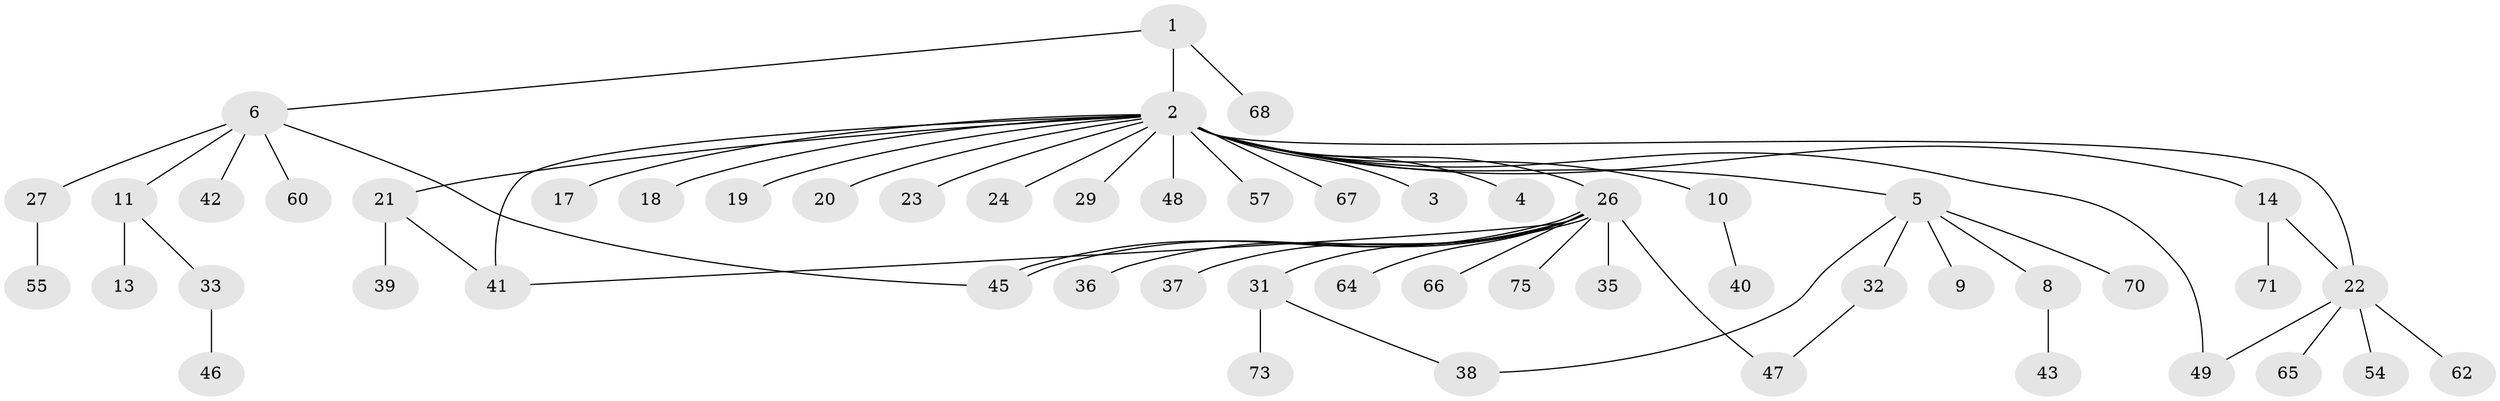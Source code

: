 // Generated by graph-tools (version 1.1) at 2025/51/02/27/25 19:51:55]
// undirected, 54 vertices, 61 edges
graph export_dot {
graph [start="1"]
  node [color=gray90,style=filled];
  1 [super="+7"];
  2 [super="+56"];
  3 [super="+12"];
  4;
  5 [super="+28"];
  6 [super="+30"];
  8 [super="+15"];
  9;
  10 [super="+52"];
  11;
  13 [super="+16"];
  14 [super="+44"];
  17;
  18;
  19;
  20;
  21 [super="+34"];
  22 [super="+25"];
  23;
  24;
  26 [super="+72"];
  27 [super="+53"];
  29;
  31 [super="+59"];
  32 [super="+51"];
  33 [super="+61"];
  35;
  36;
  37;
  38;
  39;
  40;
  41 [super="+50"];
  42;
  43;
  45 [super="+58"];
  46;
  47;
  48 [super="+63"];
  49;
  54;
  55;
  57;
  60;
  62;
  64;
  65;
  66 [super="+69"];
  67;
  68;
  70;
  71 [super="+74"];
  73;
  75;
  1 -- 2;
  1 -- 6;
  1 -- 68;
  2 -- 3;
  2 -- 4;
  2 -- 5;
  2 -- 10;
  2 -- 14 [weight=2];
  2 -- 17;
  2 -- 18;
  2 -- 19;
  2 -- 20;
  2 -- 21 [weight=2];
  2 -- 22;
  2 -- 23;
  2 -- 24;
  2 -- 26;
  2 -- 29;
  2 -- 48;
  2 -- 49;
  2 -- 57;
  2 -- 67;
  2 -- 41;
  5 -- 8;
  5 -- 9;
  5 -- 32;
  5 -- 38;
  5 -- 70;
  6 -- 11;
  6 -- 27;
  6 -- 42;
  6 -- 45;
  6 -- 60;
  8 -- 43;
  10 -- 40;
  11 -- 13;
  11 -- 33;
  14 -- 71;
  14 -- 22;
  21 -- 39;
  21 -- 41;
  22 -- 49;
  22 -- 54;
  22 -- 62;
  22 -- 65;
  26 -- 31;
  26 -- 35;
  26 -- 36;
  26 -- 37;
  26 -- 41;
  26 -- 45;
  26 -- 45;
  26 -- 47;
  26 -- 64;
  26 -- 66;
  26 -- 75;
  27 -- 55;
  31 -- 73;
  31 -- 38;
  32 -- 47;
  33 -- 46;
}
